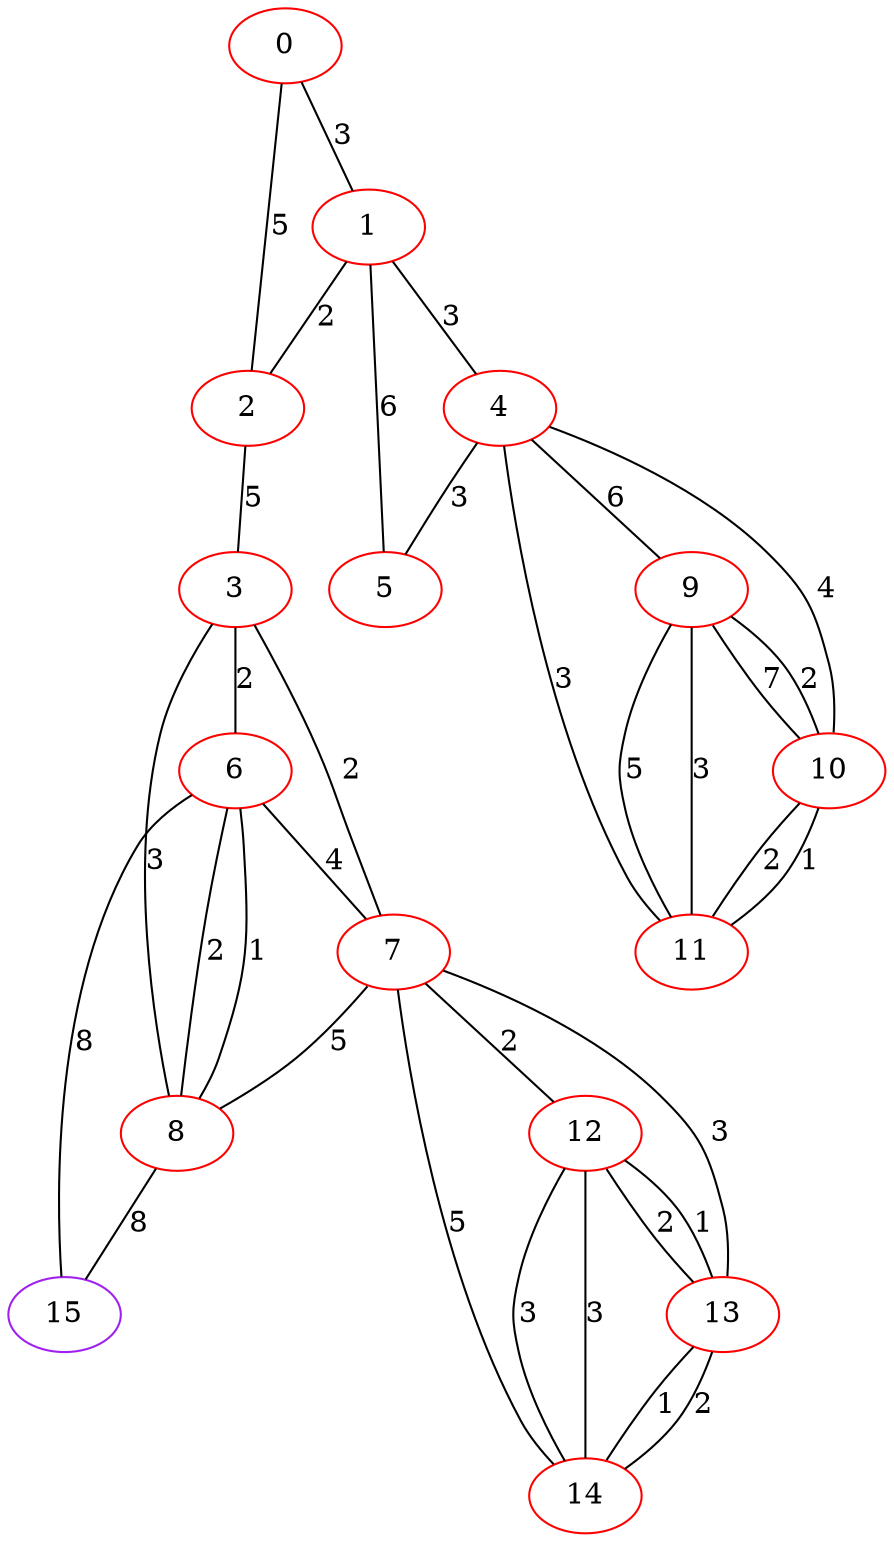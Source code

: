 graph "" {
0 [color=red, weight=1];
1 [color=red, weight=1];
2 [color=red, weight=1];
3 [color=red, weight=1];
4 [color=red, weight=1];
5 [color=red, weight=1];
6 [color=red, weight=1];
7 [color=red, weight=1];
8 [color=red, weight=1];
9 [color=red, weight=1];
10 [color=red, weight=1];
11 [color=red, weight=1];
12 [color=red, weight=1];
13 [color=red, weight=1];
14 [color=red, weight=1];
15 [color=purple, weight=4];
0 -- 1  [key=0, label=3];
0 -- 2  [key=0, label=5];
1 -- 2  [key=0, label=2];
1 -- 4  [key=0, label=3];
1 -- 5  [key=0, label=6];
2 -- 3  [key=0, label=5];
3 -- 8  [key=0, label=3];
3 -- 6  [key=0, label=2];
3 -- 7  [key=0, label=2];
4 -- 10  [key=0, label=4];
4 -- 11  [key=0, label=3];
4 -- 5  [key=0, label=3];
4 -- 9  [key=0, label=6];
6 -- 8  [key=0, label=2];
6 -- 8  [key=1, label=1];
6 -- 15  [key=0, label=8];
6 -- 7  [key=0, label=4];
7 -- 8  [key=0, label=5];
7 -- 12  [key=0, label=2];
7 -- 13  [key=0, label=3];
7 -- 14  [key=0, label=5];
8 -- 15  [key=0, label=8];
9 -- 10  [key=0, label=7];
9 -- 10  [key=1, label=2];
9 -- 11  [key=0, label=5];
9 -- 11  [key=1, label=3];
10 -- 11  [key=0, label=2];
10 -- 11  [key=1, label=1];
12 -- 13  [key=0, label=2];
12 -- 13  [key=1, label=1];
12 -- 14  [key=0, label=3];
12 -- 14  [key=1, label=3];
13 -- 14  [key=0, label=1];
13 -- 14  [key=1, label=2];
}
